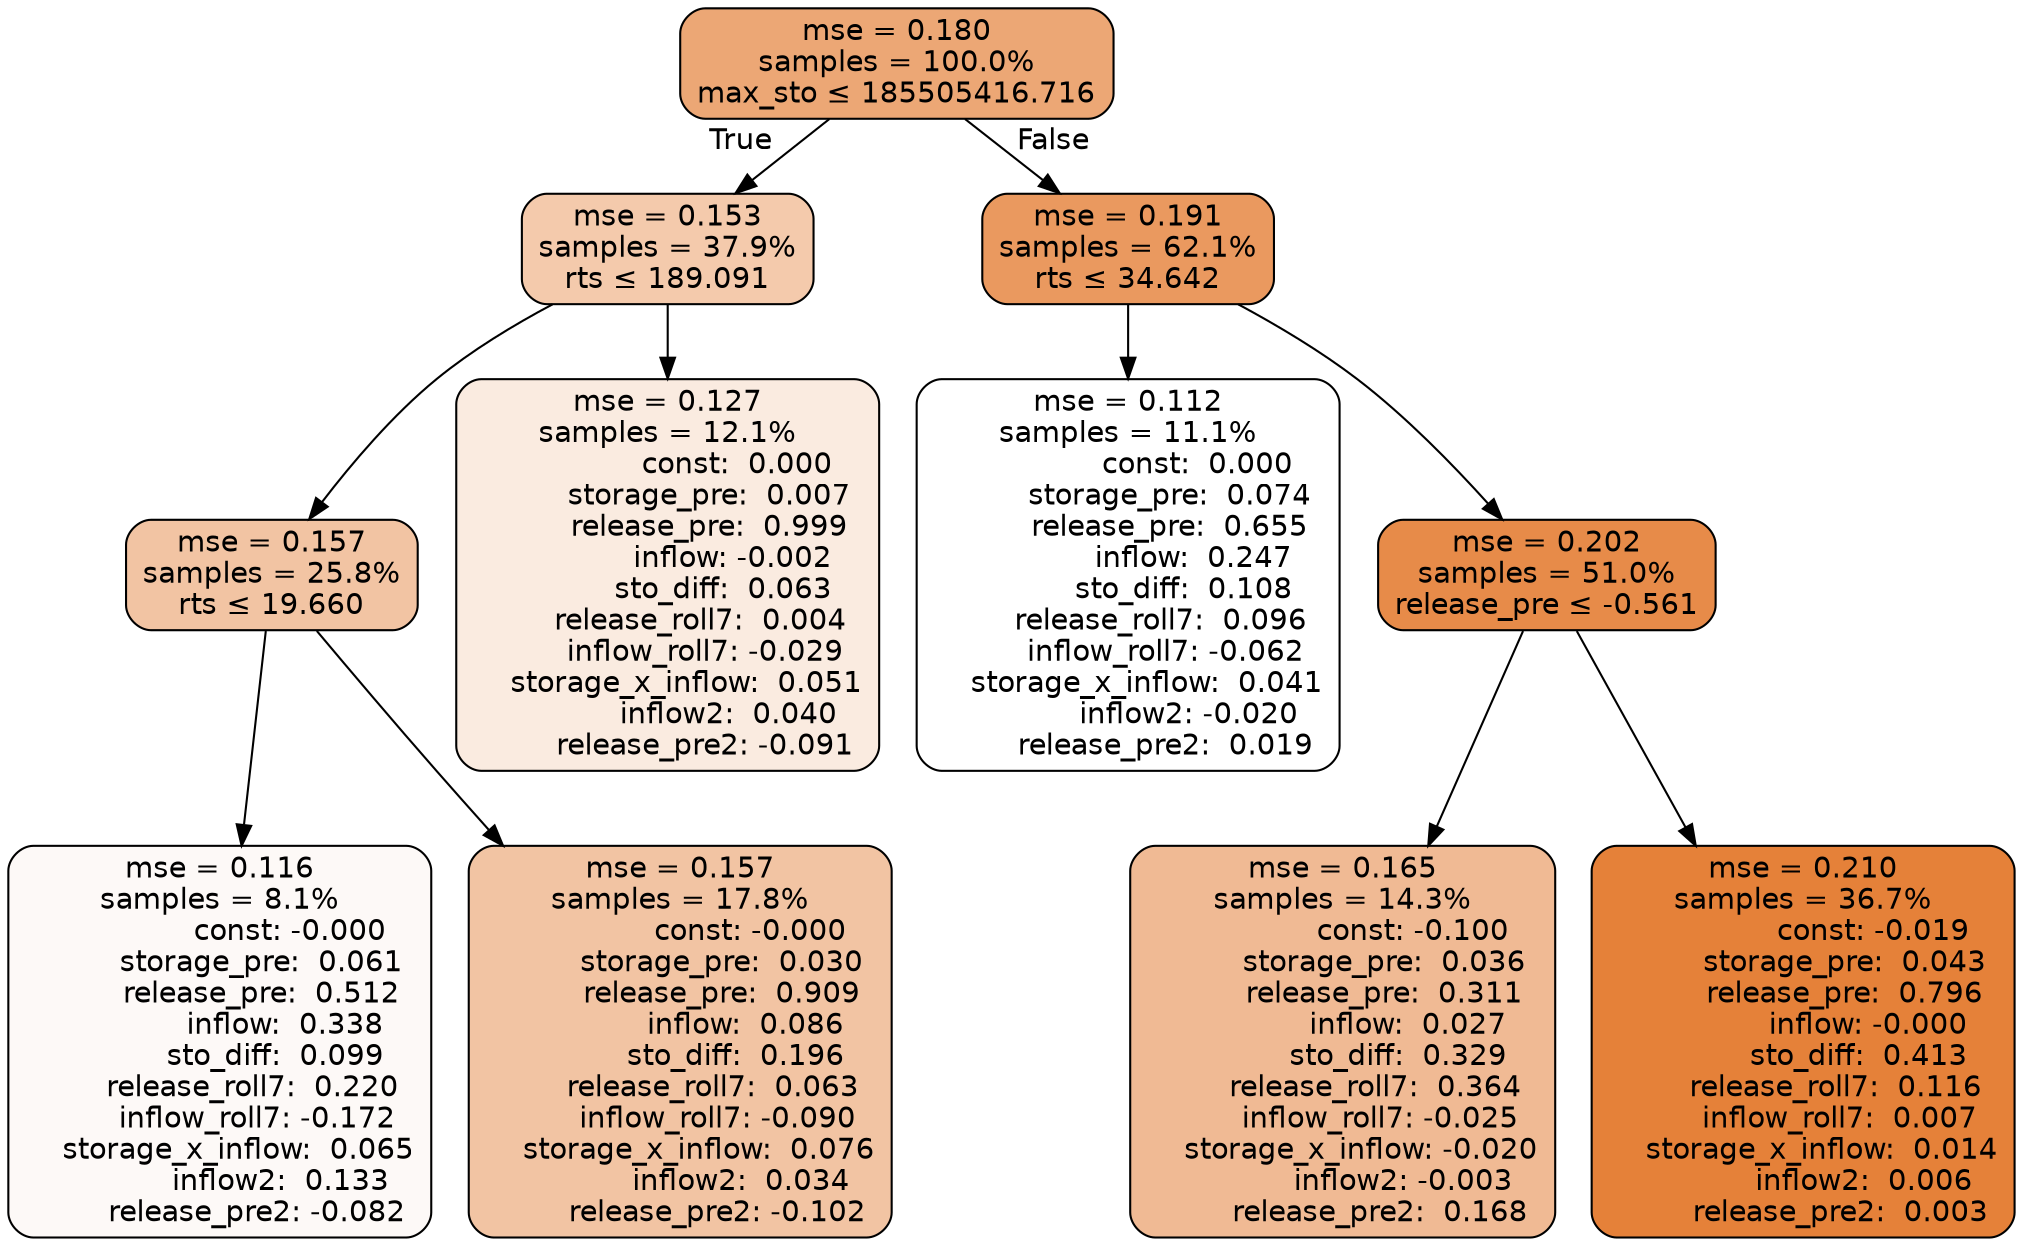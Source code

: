 digraph tree {
bgcolor="transparent"
node [shape=rectangle, style="filled, rounded", color="black", fontname=helvetica] ;
edge [fontname=helvetica] ;
	"0" [label="mse = 0.180
samples = 100.0%
max_sto &le; 185505416.716", fillcolor="#eca775"]
	"1" [label="mse = 0.153
samples = 37.9%
rts &le; 189.091", fillcolor="#f4caac"]
	"2" [label="mse = 0.157
samples = 25.8%
rts &le; 19.660", fillcolor="#f2c4a3"]
	"3" [label="mse = 0.116
samples = 8.1%
               const: -0.000
         storage_pre:  0.061
         release_pre:  0.512
              inflow:  0.338
            sto_diff:  0.099
       release_roll7:  0.220
        inflow_roll7: -0.172
    storage_x_inflow:  0.065
             inflow2:  0.133
        release_pre2: -0.082", fillcolor="#fdf9f7"]
	"4" [label="mse = 0.157
samples = 17.8%
               const: -0.000
         storage_pre:  0.030
         release_pre:  0.909
              inflow:  0.086
            sto_diff:  0.196
       release_roll7:  0.063
        inflow_roll7: -0.090
    storage_x_inflow:  0.076
             inflow2:  0.034
        release_pre2: -0.102", fillcolor="#f2c4a3"]
	"5" [label="mse = 0.127
samples = 12.1%
               const:  0.000
         storage_pre:  0.007
         release_pre:  0.999
              inflow: -0.002
            sto_diff:  0.063
       release_roll7:  0.004
        inflow_roll7: -0.029
    storage_x_inflow:  0.051
             inflow2:  0.040
        release_pre2: -0.091", fillcolor="#faebe0"]
	"6" [label="mse = 0.191
samples = 62.1%
rts &le; 34.642", fillcolor="#ea995f"]
	"7" [label="mse = 0.112
samples = 11.1%
               const:  0.000
         storage_pre:  0.074
         release_pre:  0.655
              inflow:  0.247
            sto_diff:  0.108
       release_roll7:  0.096
        inflow_roll7: -0.062
    storage_x_inflow:  0.041
             inflow2: -0.020
        release_pre2:  0.019", fillcolor="#ffffff"]
	"8" [label="mse = 0.202
samples = 51.0%
release_pre &le; -0.561", fillcolor="#e78b49"]
	"9" [label="mse = 0.165
samples = 14.3%
               const: -0.100
         storage_pre:  0.036
         release_pre:  0.311
              inflow:  0.027
            sto_diff:  0.329
       release_roll7:  0.364
        inflow_roll7: -0.025
    storage_x_inflow: -0.020
             inflow2: -0.003
        release_pre2:  0.168", fillcolor="#f0ba94"]
	"10" [label="mse = 0.210
samples = 36.7%
               const: -0.019
         storage_pre:  0.043
         release_pre:  0.796
              inflow: -0.000
            sto_diff:  0.413
       release_roll7:  0.116
        inflow_roll7:  0.007
    storage_x_inflow:  0.014
             inflow2:  0.006
        release_pre2:  0.003", fillcolor="#e58139"]

	"0" -> "1" [labeldistance=2.5, labelangle=45, headlabel="True"]
	"1" -> "2"
	"2" -> "3"
	"2" -> "4"
	"1" -> "5"
	"0" -> "6" [labeldistance=2.5, labelangle=-45, headlabel="False"]
	"6" -> "7"
	"6" -> "8"
	"8" -> "9"
	"8" -> "10"
}
